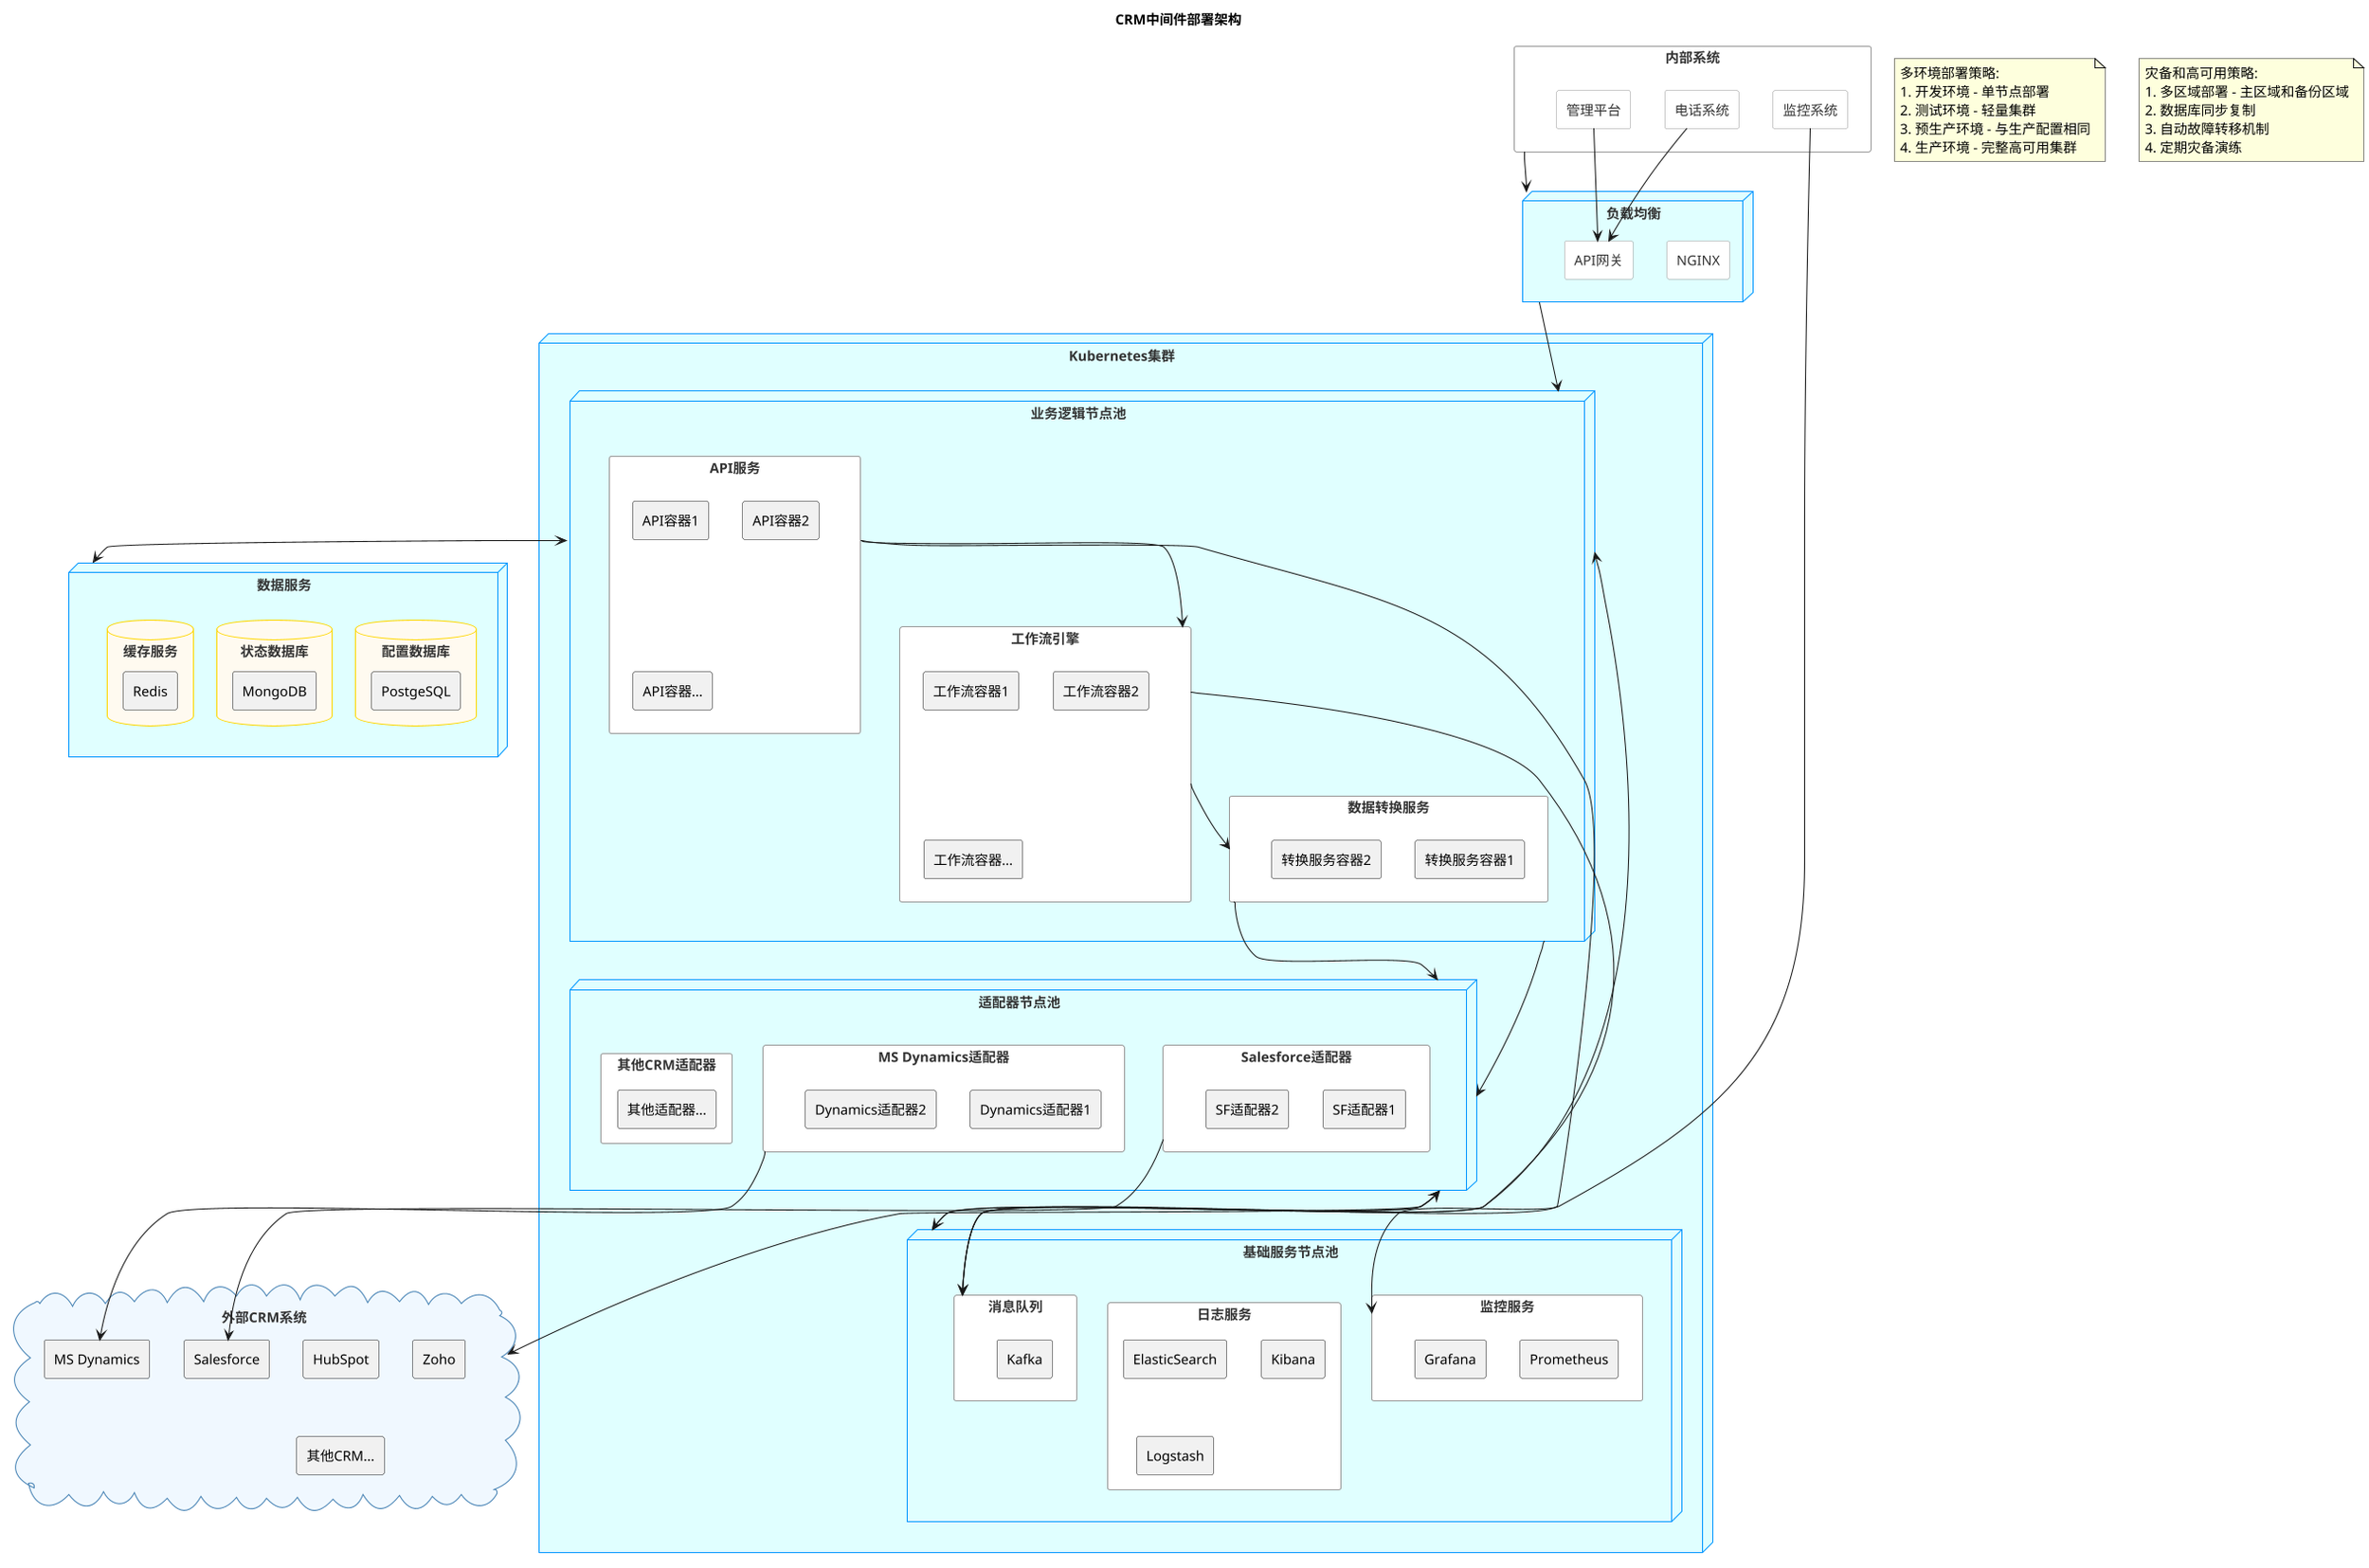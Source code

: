 @startuml CRM部署架构

!define CLOUD class
!define DATABASE class
!define RECTANGLE class

skinparam dpi 100
skinparam defaultFontName Microsoft YaHei
skinparam defaultFontSize 14
skinparam componentStyle rectangle
skinparam backgroundColor white

skinparam node {
    backgroundColor #E0FFFF
    borderColor #0096FF
    fontColor #333333
}

skinparam database {
    backgroundColor #FFFAF0
    borderColor #FFD700
    fontColor #333333
}

skinparam cloud {
    backgroundColor #F0F8FF
    borderColor #4682B4
    fontColor #333333
}

skinparam rectangle {
    backgroundColor #FFFFFF
    borderColor #999999
    fontColor #333333
}

title CRM中间件部署架构

' 外部系统/用户
rectangle "内部系统" as InternalSystems {
    rectangle "电话系统" as PhoneSystem
    rectangle "管理平台" as AdminPortal
    rectangle "监控系统" as MonitorSystem
}

' 负载均衡器
node "负载均衡" as LoadBalancer {
    rectangle "NGINX" as NGINX
    rectangle "API网关" as APIGateway
}

' Kubernetes集群
node "Kubernetes集群" {
    node "业务逻辑节点池" as BusinessNodePool {
        rectangle "API服务" as APIService {
            [API容器1]
            [API容器2]
            [API容器...]
        }
        
        rectangle "工作流引擎" as WorkflowEngine {
            [工作流容器1]
            [工作流容器2]
            [工作流容器...]
        }
        
        rectangle "数据转换服务" as DataTransformer {
            [转换服务容器1]
            [转换服务容器2]
        }
    }
    
    node "适配器节点池" as AdapterNodePool {
        rectangle "Salesforce适配器" as SalesforceAdapter {
            [SF适配器1]
            [SF适配器2]
        }
        
        rectangle "MS Dynamics适配器" as DynamicsAdapter {
            [Dynamics适配器1]
            [Dynamics适配器2]
        }
        
        rectangle "其他CRM适配器" as OtherAdapters {
            [其他适配器...]
        }
    }
    
    node "基础服务节点池" as InfraNodePool {
        rectangle "监控服务" as MonitoringService {
            [Prometheus]
            [Grafana]
        }
        
        rectangle "日志服务" as LoggingService {
            [ElasticSearch]
            [Kibana]
            [Logstash]
        }
        
        rectangle "消息队列" as MessageQueue {
            [Kafka]
        }
    }
}

' 数据库和缓存
node "数据服务" as DataServices {
    database "配置数据库" as ConfigDB {
        [PostgeSQL]
    }
    
    database "状态数据库" as StateDB {
        [MongoDB]
    }
    
    database "缓存服务" as CacheService {
        [Redis]
    }
}

' 外部CRM系统
cloud "外部CRM系统" as ExternalCRMs {
    [Salesforce]
    [MS Dynamics]
    [HubSpot]
    [Zoho]
    [其他CRM...]
}

' 连接关系
InternalSystems --> LoadBalancer
LoadBalancer --> BusinessNodePool

BusinessNodePool --> AdapterNodePool
BusinessNodePool <--> DataServices
BusinessNodePool <--> InfraNodePool
AdapterNodePool <--> InfraNodePool
AdapterNodePool --> ExternalCRMs

' 详细关系
PhoneSystem --> APIGateway
AdminPortal --> APIGateway
MonitorSystem --> MonitoringService

APIService --> WorkflowEngine
WorkflowEngine --> DataTransformer
DataTransformer --> AdapterNodePool

WorkflowEngine --> MessageQueue
APIService --> MessageQueue
AdapterNodePool <-- MessageQueue

SalesforceAdapter --> Salesforce
DynamicsAdapter --> [MS Dynamics]

' 多环境和灾备说明
note as MultiEnvironmentNote
  多环境部署策略:
  1. 开发环境 - 单节点部署
  2. 测试环境 - 轻量集群
  3. 预生产环境 - 与生产配置相同
  4. 生产环境 - 完整高可用集群
end note

note as DisasterRecoveryNote
  灾备和高可用策略:
  1. 多区域部署 - 主区域和备份区域
  2. 数据库同步复制
  3. 自动故障转移机制
  4. 定期灾备演练
end note

@enduml 